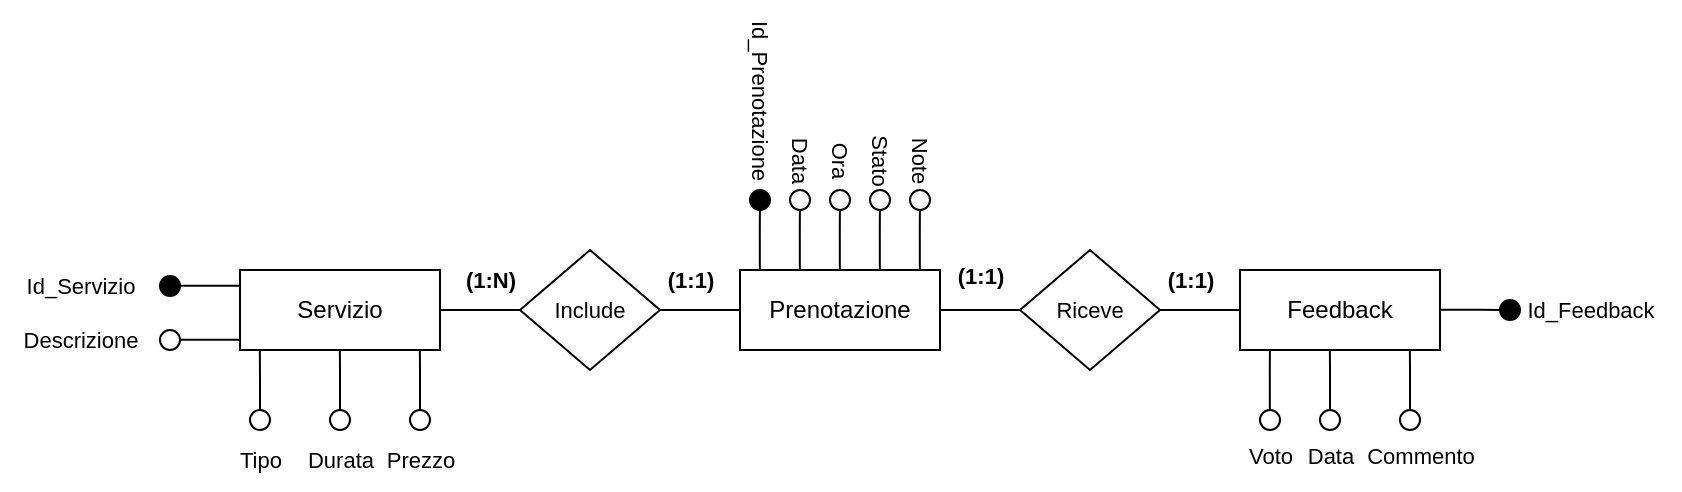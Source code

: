 <mxfile version="24.9.3">
  <diagram name="Page-1" id="EHbDZYoHjk3vQe8Ejhvv">
    <mxGraphModel dx="2882" dy="618" grid="1" gridSize="10" guides="1" tooltips="1" connect="1" arrows="1" fold="1" page="1" pageScale="1" pageWidth="850" pageHeight="1100" math="0" shadow="0">
      <root>
        <mxCell id="0" />
        <mxCell id="1" parent="0" />
        <mxCell id="3pYKi4AClHYdLQsbnEup-44" style="edgeStyle=orthogonalEdgeStyle;shape=connector;rounded=0;orthogonalLoop=1;jettySize=auto;html=1;exitX=0;exitY=0.25;exitDx=0;exitDy=0;strokeColor=default;align=center;verticalAlign=middle;fontFamily=Helvetica;fontSize=11;fontColor=default;labelBackgroundColor=default;endArrow=none;endFill=0;" parent="1" edge="1">
          <mxGeometry relative="1" as="geometry">
            <mxPoint x="-150" y="179.86" as="targetPoint" />
            <mxPoint x="-120" y="179.94" as="sourcePoint" />
            <Array as="points">
              <mxPoint x="-130" y="179.94" />
              <mxPoint x="-130" y="179.94" />
            </Array>
          </mxGeometry>
        </mxCell>
        <mxCell id="3pYKi4AClHYdLQsbnEup-40" value="" style="ellipse;whiteSpace=wrap;html=1;aspect=fixed;fontFamily=Helvetica;fontSize=11;fontColor=default;labelBackgroundColor=default;fillColor=#000000;" parent="1" vertex="1">
          <mxGeometry x="-120" y="175" width="10" height="10" as="geometry" />
        </mxCell>
        <mxCell id="3pYKi4AClHYdLQsbnEup-50" style="edgeStyle=orthogonalEdgeStyle;shape=connector;rounded=0;orthogonalLoop=1;jettySize=auto;html=1;strokeColor=default;align=center;verticalAlign=middle;fontFamily=Helvetica;fontSize=11;fontColor=default;labelBackgroundColor=default;endArrow=none;endFill=0;" parent="1" edge="1">
          <mxGeometry relative="1" as="geometry">
            <mxPoint x="-660.08" y="200" as="targetPoint" />
            <mxPoint x="-660" y="230" as="sourcePoint" />
            <Array as="points">
              <mxPoint x="-660.11" y="210" />
              <mxPoint x="-660.11" y="210" />
            </Array>
          </mxGeometry>
        </mxCell>
        <mxCell id="3pYKi4AClHYdLQsbnEup-51" value="" style="ellipse;whiteSpace=wrap;html=1;aspect=fixed;fontFamily=Helvetica;fontSize=11;fontColor=default;labelBackgroundColor=default;" parent="1" vertex="1">
          <mxGeometry x="-665" y="230" width="10" height="10" as="geometry" />
        </mxCell>
        <mxCell id="w57e7Wg-lAzXvRCn3wtH-1" style="edgeStyle=orthogonalEdgeStyle;rounded=0;orthogonalLoop=1;jettySize=auto;html=1;endArrow=none;endFill=0;" edge="1" parent="1" source="3pYKi4AClHYdLQsbnEup-126">
          <mxGeometry relative="1" as="geometry">
            <mxPoint x="-540" y="180" as="targetPoint" />
          </mxGeometry>
        </mxCell>
        <mxCell id="3pYKi4AClHYdLQsbnEup-126" value="Prenotazione" style="whiteSpace=wrap;html=1;align=center;" parent="1" vertex="1">
          <mxGeometry x="-500" y="160" width="100" height="40" as="geometry" />
        </mxCell>
        <mxCell id="w57e7Wg-lAzXvRCn3wtH-2" style="edgeStyle=orthogonalEdgeStyle;rounded=0;orthogonalLoop=1;jettySize=auto;html=1;endArrow=none;endFill=0;" edge="1" parent="1" source="3pYKi4AClHYdLQsbnEup-127">
          <mxGeometry relative="1" as="geometry">
            <mxPoint x="-650" y="180" as="targetPoint" />
          </mxGeometry>
        </mxCell>
        <mxCell id="3pYKi4AClHYdLQsbnEup-127" value="Include" style="shape=rhombus;perimeter=rhombusPerimeter;whiteSpace=wrap;html=1;align=center;fontFamily=Helvetica;fontSize=11;fontColor=default;labelBackgroundColor=default;" parent="1" vertex="1">
          <mxGeometry x="-610" y="150" width="70" height="60" as="geometry" />
        </mxCell>
        <mxCell id="3pYKi4AClHYdLQsbnEup-193" style="edgeStyle=orthogonalEdgeStyle;shape=connector;rounded=0;orthogonalLoop=1;jettySize=auto;html=1;strokeColor=default;align=center;verticalAlign=middle;fontFamily=Helvetica;fontSize=11;fontColor=default;labelBackgroundColor=default;endArrow=none;endFill=0;" parent="1" edge="1">
          <mxGeometry relative="1" as="geometry">
            <mxPoint x="-780" y="167.92" as="targetPoint" />
            <mxPoint x="-750" y="167.93" as="sourcePoint" />
          </mxGeometry>
        </mxCell>
        <mxCell id="3pYKi4AClHYdLQsbnEup-128" value="Servizio" style="whiteSpace=wrap;html=1;align=center;" parent="1" vertex="1">
          <mxGeometry x="-750" y="160" width="100" height="40" as="geometry" />
        </mxCell>
        <mxCell id="3pYKi4AClHYdLQsbnEup-180" style="edgeStyle=orthogonalEdgeStyle;shape=connector;rounded=0;orthogonalLoop=1;jettySize=auto;html=1;entryX=1;entryY=0.5;entryDx=0;entryDy=0;strokeColor=default;align=center;verticalAlign=middle;fontFamily=Helvetica;fontSize=11;fontColor=default;labelBackgroundColor=default;endArrow=none;endFill=0;" parent="1" source="3pYKi4AClHYdLQsbnEup-129" target="3pYKi4AClHYdLQsbnEup-131" edge="1">
          <mxGeometry relative="1" as="geometry" />
        </mxCell>
        <mxCell id="3pYKi4AClHYdLQsbnEup-129" value="Feedback" style="whiteSpace=wrap;html=1;align=center;" parent="1" vertex="1">
          <mxGeometry x="-250" y="160" width="100" height="40" as="geometry" />
        </mxCell>
        <mxCell id="3pYKi4AClHYdLQsbnEup-177" style="edgeStyle=orthogonalEdgeStyle;shape=connector;rounded=0;orthogonalLoop=1;jettySize=auto;html=1;entryX=1;entryY=0.5;entryDx=0;entryDy=0;strokeColor=default;align=center;verticalAlign=middle;fontFamily=Helvetica;fontSize=11;fontColor=default;labelBackgroundColor=default;endArrow=none;endFill=0;" parent="1" source="3pYKi4AClHYdLQsbnEup-131" target="3pYKi4AClHYdLQsbnEup-126" edge="1">
          <mxGeometry relative="1" as="geometry" />
        </mxCell>
        <mxCell id="3pYKi4AClHYdLQsbnEup-131" value="Riceve" style="shape=rhombus;perimeter=rhombusPerimeter;whiteSpace=wrap;html=1;align=center;fontFamily=Helvetica;fontSize=11;fontColor=default;labelBackgroundColor=default;" parent="1" vertex="1">
          <mxGeometry x="-360" y="150" width="70" height="60" as="geometry" />
        </mxCell>
        <mxCell id="3pYKi4AClHYdLQsbnEup-133" style="edgeStyle=orthogonalEdgeStyle;shape=connector;rounded=0;orthogonalLoop=1;jettySize=auto;html=1;exitX=0.25;exitY=0;exitDx=0;exitDy=0;strokeColor=default;align=center;verticalAlign=middle;fontFamily=Helvetica;fontSize=11;fontColor=default;labelBackgroundColor=default;endArrow=none;endFill=0;" parent="1" edge="1">
          <mxGeometry relative="1" as="geometry">
            <mxPoint x="-490.05" y="130" as="targetPoint" />
            <mxPoint x="-490.08" y="160" as="sourcePoint" />
            <Array as="points">
              <mxPoint x="-490.08" y="140" />
              <mxPoint x="-490.08" y="140" />
            </Array>
          </mxGeometry>
        </mxCell>
        <mxCell id="3pYKi4AClHYdLQsbnEup-135" style="edgeStyle=orthogonalEdgeStyle;shape=connector;rounded=0;orthogonalLoop=1;jettySize=auto;html=1;exitX=0.25;exitY=0;exitDx=0;exitDy=0;strokeColor=default;align=center;verticalAlign=middle;fontFamily=Helvetica;fontSize=11;fontColor=default;labelBackgroundColor=default;endArrow=none;endFill=0;" parent="1" edge="1">
          <mxGeometry relative="1" as="geometry">
            <mxPoint x="-470.05" y="130" as="targetPoint" />
            <mxPoint x="-470.08" y="160" as="sourcePoint" />
            <Array as="points">
              <mxPoint x="-470.08" y="140" />
              <mxPoint x="-470.08" y="140" />
            </Array>
          </mxGeometry>
        </mxCell>
        <mxCell id="3pYKi4AClHYdLQsbnEup-136" value="" style="ellipse;whiteSpace=wrap;html=1;aspect=fixed;fontFamily=Helvetica;fontSize=11;fontColor=default;labelBackgroundColor=default;" parent="1" vertex="1">
          <mxGeometry x="-475" y="120" width="10" height="10" as="geometry" />
        </mxCell>
        <mxCell id="3pYKi4AClHYdLQsbnEup-139" style="edgeStyle=orthogonalEdgeStyle;shape=connector;rounded=0;orthogonalLoop=1;jettySize=auto;html=1;exitX=0.25;exitY=0;exitDx=0;exitDy=0;strokeColor=default;align=center;verticalAlign=middle;fontFamily=Helvetica;fontSize=11;fontColor=default;labelBackgroundColor=default;endArrow=none;endFill=0;" parent="1" edge="1">
          <mxGeometry relative="1" as="geometry">
            <mxPoint x="-450.05" y="130" as="targetPoint" />
            <mxPoint x="-450.08" y="160" as="sourcePoint" />
            <Array as="points">
              <mxPoint x="-450.08" y="140" />
              <mxPoint x="-450.08" y="140" />
            </Array>
          </mxGeometry>
        </mxCell>
        <mxCell id="3pYKi4AClHYdLQsbnEup-140" value="" style="ellipse;whiteSpace=wrap;html=1;aspect=fixed;fontFamily=Helvetica;fontSize=11;fontColor=default;labelBackgroundColor=default;" parent="1" vertex="1">
          <mxGeometry x="-455" y="120" width="10" height="10" as="geometry" />
        </mxCell>
        <mxCell id="3pYKi4AClHYdLQsbnEup-142" value="" style="ellipse;whiteSpace=wrap;html=1;aspect=fixed;fontFamily=Helvetica;fontSize=11;fontColor=default;labelBackgroundColor=default;fillColor=#000000;" parent="1" vertex="1">
          <mxGeometry x="-495" y="120" width="10" height="10" as="geometry" />
        </mxCell>
        <mxCell id="3pYKi4AClHYdLQsbnEup-143" value="Id_Prenotazione" style="text;html=1;align=center;verticalAlign=middle;resizable=0;points=[];autosize=1;strokeColor=none;fillColor=none;fontFamily=Helvetica;fontSize=11;fontColor=default;labelBackgroundColor=default;rotation=90;" parent="1" vertex="1">
          <mxGeometry x="-540" y="60" width="100" height="30" as="geometry" />
        </mxCell>
        <mxCell id="3pYKi4AClHYdLQsbnEup-144" value="Data" style="text;html=1;align=center;verticalAlign=middle;resizable=0;points=[];autosize=1;strokeColor=none;fillColor=none;fontFamily=Helvetica;fontSize=11;fontColor=default;labelBackgroundColor=default;rotation=90;" parent="1" vertex="1">
          <mxGeometry x="-495" y="90" width="50" height="30" as="geometry" />
        </mxCell>
        <mxCell id="3pYKi4AClHYdLQsbnEup-145" value="Ora" style="text;html=1;align=center;verticalAlign=middle;resizable=0;points=[];autosize=1;strokeColor=none;fillColor=none;fontFamily=Helvetica;fontSize=11;fontColor=default;labelBackgroundColor=default;rotation=90;" parent="1" vertex="1">
          <mxGeometry x="-470" y="90" width="40" height="30" as="geometry" />
        </mxCell>
        <mxCell id="3pYKi4AClHYdLQsbnEup-150" style="edgeStyle=orthogonalEdgeStyle;shape=connector;rounded=0;orthogonalLoop=1;jettySize=auto;html=1;exitX=0.25;exitY=0;exitDx=0;exitDy=0;strokeColor=default;align=center;verticalAlign=middle;fontFamily=Helvetica;fontSize=11;fontColor=default;labelBackgroundColor=default;endArrow=none;endFill=0;" parent="1" edge="1">
          <mxGeometry relative="1" as="geometry">
            <mxPoint x="-430.05" y="130" as="targetPoint" />
            <mxPoint x="-430.08" y="160" as="sourcePoint" />
            <Array as="points">
              <mxPoint x="-430.08" y="140" />
              <mxPoint x="-430.08" y="140" />
            </Array>
          </mxGeometry>
        </mxCell>
        <mxCell id="3pYKi4AClHYdLQsbnEup-151" value="" style="ellipse;whiteSpace=wrap;html=1;aspect=fixed;fontFamily=Helvetica;fontSize=11;fontColor=default;labelBackgroundColor=default;" parent="1" vertex="1">
          <mxGeometry x="-435" y="120" width="10" height="10" as="geometry" />
        </mxCell>
        <mxCell id="3pYKi4AClHYdLQsbnEup-152" value="Stato" style="text;html=1;align=center;verticalAlign=middle;resizable=0;points=[];autosize=1;strokeColor=none;fillColor=none;fontFamily=Helvetica;fontSize=11;fontColor=default;labelBackgroundColor=default;rotation=90;" parent="1" vertex="1">
          <mxGeometry x="-455" y="90" width="50" height="30" as="geometry" />
        </mxCell>
        <mxCell id="3pYKi4AClHYdLQsbnEup-153" style="edgeStyle=orthogonalEdgeStyle;shape=connector;rounded=0;orthogonalLoop=1;jettySize=auto;html=1;exitX=0.25;exitY=0;exitDx=0;exitDy=0;strokeColor=default;align=center;verticalAlign=middle;fontFamily=Helvetica;fontSize=11;fontColor=default;labelBackgroundColor=default;endArrow=none;endFill=0;" parent="1" edge="1">
          <mxGeometry relative="1" as="geometry">
            <mxPoint x="-410.05" y="130" as="targetPoint" />
            <mxPoint x="-410.08" y="160" as="sourcePoint" />
            <Array as="points">
              <mxPoint x="-410.08" y="140" />
              <mxPoint x="-410.08" y="140" />
            </Array>
          </mxGeometry>
        </mxCell>
        <mxCell id="3pYKi4AClHYdLQsbnEup-154" value="" style="ellipse;whiteSpace=wrap;html=1;aspect=fixed;fontFamily=Helvetica;fontSize=11;fontColor=default;labelBackgroundColor=default;" parent="1" vertex="1">
          <mxGeometry x="-415" y="120" width="10" height="10" as="geometry" />
        </mxCell>
        <mxCell id="3pYKi4AClHYdLQsbnEup-155" value="Note" style="text;html=1;align=center;verticalAlign=middle;resizable=0;points=[];autosize=1;strokeColor=none;fillColor=none;fontFamily=Helvetica;fontSize=11;fontColor=default;labelBackgroundColor=default;rotation=90;" parent="1" vertex="1">
          <mxGeometry x="-435" y="90" width="50" height="30" as="geometry" />
        </mxCell>
        <mxCell id="3pYKi4AClHYdLQsbnEup-183" style="edgeStyle=orthogonalEdgeStyle;shape=connector;rounded=0;orthogonalLoop=1;jettySize=auto;html=1;strokeColor=default;align=center;verticalAlign=middle;fontFamily=Helvetica;fontSize=11;fontColor=default;labelBackgroundColor=default;endArrow=none;endFill=0;" parent="1" edge="1">
          <mxGeometry relative="1" as="geometry">
            <mxPoint x="-740.08" y="200" as="targetPoint" />
            <mxPoint x="-740" y="230" as="sourcePoint" />
            <Array as="points">
              <mxPoint x="-740.11" y="217" />
              <mxPoint x="-740.11" y="217" />
            </Array>
          </mxGeometry>
        </mxCell>
        <mxCell id="3pYKi4AClHYdLQsbnEup-184" value="" style="ellipse;whiteSpace=wrap;html=1;aspect=fixed;fontFamily=Helvetica;fontSize=11;fontColor=default;labelBackgroundColor=default;fillColor=#000000;" parent="1" vertex="1">
          <mxGeometry x="-790" y="163" width="10" height="10" as="geometry" />
        </mxCell>
        <mxCell id="3pYKi4AClHYdLQsbnEup-185" value="Id_Servizio" style="text;html=1;align=center;verticalAlign=middle;resizable=0;points=[];autosize=1;strokeColor=none;fillColor=none;fontFamily=Helvetica;fontSize=11;fontColor=default;labelBackgroundColor=default;" parent="1" vertex="1">
          <mxGeometry x="-870" y="153" width="80" height="30" as="geometry" />
        </mxCell>
        <mxCell id="3pYKi4AClHYdLQsbnEup-186" value="Tipo" style="text;html=1;align=center;verticalAlign=middle;resizable=0;points=[];autosize=1;strokeColor=none;fillColor=none;fontFamily=Helvetica;fontSize=11;fontColor=default;labelBackgroundColor=default;" parent="1" vertex="1">
          <mxGeometry x="-760" y="240" width="40" height="30" as="geometry" />
        </mxCell>
        <mxCell id="3pYKi4AClHYdLQsbnEup-191" style="edgeStyle=orthogonalEdgeStyle;shape=connector;rounded=0;orthogonalLoop=1;jettySize=auto;html=1;strokeColor=default;align=center;verticalAlign=middle;fontFamily=Helvetica;fontSize=11;fontColor=default;labelBackgroundColor=default;endArrow=none;endFill=0;" parent="1" edge="1">
          <mxGeometry relative="1" as="geometry">
            <mxPoint x="-700.08" y="200" as="targetPoint" />
            <mxPoint x="-700" y="230" as="sourcePoint" />
            <Array as="points">
              <mxPoint x="-700.11" y="210" />
              <mxPoint x="-700.11" y="210" />
            </Array>
          </mxGeometry>
        </mxCell>
        <mxCell id="3pYKi4AClHYdLQsbnEup-192" value="" style="ellipse;whiteSpace=wrap;html=1;aspect=fixed;fontFamily=Helvetica;fontSize=11;fontColor=default;labelBackgroundColor=default;" parent="1" vertex="1">
          <mxGeometry x="-705" y="230" width="10" height="10" as="geometry" />
        </mxCell>
        <mxCell id="3pYKi4AClHYdLQsbnEup-194" value="" style="ellipse;whiteSpace=wrap;html=1;aspect=fixed;fontFamily=Helvetica;fontSize=11;fontColor=default;labelBackgroundColor=default;" parent="1" vertex="1">
          <mxGeometry x="-745" y="230" width="10" height="10" as="geometry" />
        </mxCell>
        <mxCell id="3pYKi4AClHYdLQsbnEup-195" value="Durata" style="text;html=1;align=center;verticalAlign=middle;resizable=0;points=[];autosize=1;strokeColor=none;fillColor=none;fontFamily=Helvetica;fontSize=11;fontColor=default;labelBackgroundColor=default;" parent="1" vertex="1">
          <mxGeometry x="-730" y="240" width="60" height="30" as="geometry" />
        </mxCell>
        <mxCell id="3pYKi4AClHYdLQsbnEup-196" value="Prezzo" style="text;html=1;align=center;verticalAlign=middle;resizable=0;points=[];autosize=1;strokeColor=none;fillColor=none;fontFamily=Helvetica;fontSize=11;fontColor=default;labelBackgroundColor=default;" parent="1" vertex="1">
          <mxGeometry x="-690" y="240" width="60" height="30" as="geometry" />
        </mxCell>
        <mxCell id="3pYKi4AClHYdLQsbnEup-197" style="edgeStyle=orthogonalEdgeStyle;shape=connector;rounded=0;orthogonalLoop=1;jettySize=auto;html=1;strokeColor=default;align=center;verticalAlign=middle;fontFamily=Helvetica;fontSize=11;fontColor=default;labelBackgroundColor=default;endArrow=none;endFill=0;" parent="1" edge="1">
          <mxGeometry relative="1" as="geometry">
            <mxPoint x="-780" y="194.92" as="targetPoint" />
            <mxPoint x="-750" y="194.92" as="sourcePoint" />
          </mxGeometry>
        </mxCell>
        <mxCell id="3pYKi4AClHYdLQsbnEup-198" value="" style="ellipse;whiteSpace=wrap;html=1;aspect=fixed;fontFamily=Helvetica;fontSize=11;fontColor=default;labelBackgroundColor=default;" parent="1" vertex="1">
          <mxGeometry x="-790" y="190" width="10" height="10" as="geometry" />
        </mxCell>
        <mxCell id="3pYKi4AClHYdLQsbnEup-199" value="Descrizione" style="text;html=1;align=center;verticalAlign=middle;resizable=0;points=[];autosize=1;strokeColor=none;fillColor=none;fontFamily=Helvetica;fontSize=11;fontColor=default;labelBackgroundColor=default;" parent="1" vertex="1">
          <mxGeometry x="-870" y="180" width="80" height="30" as="geometry" />
        </mxCell>
        <mxCell id="3pYKi4AClHYdLQsbnEup-202" style="edgeStyle=orthogonalEdgeStyle;shape=connector;rounded=0;orthogonalLoop=1;jettySize=auto;html=1;exitX=0.25;exitY=0;exitDx=0;exitDy=0;strokeColor=default;align=center;verticalAlign=middle;fontFamily=Helvetica;fontSize=11;fontColor=default;labelBackgroundColor=default;endArrow=none;endFill=0;" parent="1" edge="1">
          <mxGeometry relative="1" as="geometry">
            <mxPoint x="-235.04" y="200" as="targetPoint" />
            <mxPoint x="-235.07" y="230" as="sourcePoint" />
            <Array as="points">
              <mxPoint x="-235.09" y="210" />
              <mxPoint x="-235.09" y="210" />
            </Array>
          </mxGeometry>
        </mxCell>
        <mxCell id="3pYKi4AClHYdLQsbnEup-204" value="Id_Feedback" style="text;html=1;align=center;verticalAlign=middle;resizable=0;points=[];autosize=1;strokeColor=none;fillColor=none;fontFamily=Helvetica;fontSize=11;fontColor=default;labelBackgroundColor=default;" parent="1" vertex="1">
          <mxGeometry x="-120" y="165" width="90" height="30" as="geometry" />
        </mxCell>
        <mxCell id="3pYKi4AClHYdLQsbnEup-205" style="edgeStyle=orthogonalEdgeStyle;shape=connector;rounded=0;orthogonalLoop=1;jettySize=auto;html=1;strokeColor=default;align=center;verticalAlign=middle;fontFamily=Helvetica;fontSize=11;fontColor=default;labelBackgroundColor=default;endArrow=none;endFill=0;exitX=0.5;exitY=0;exitDx=0;exitDy=0;" parent="1" source="3pYKi4AClHYdLQsbnEup-206" edge="1">
          <mxGeometry relative="1" as="geometry">
            <mxPoint x="-205.06" y="200" as="targetPoint" />
            <mxPoint x="-204.98" y="227" as="sourcePoint" />
            <Array as="points">
              <mxPoint x="-205" y="210" />
              <mxPoint x="-205" y="210" />
            </Array>
          </mxGeometry>
        </mxCell>
        <mxCell id="3pYKi4AClHYdLQsbnEup-206" value="" style="ellipse;whiteSpace=wrap;html=1;aspect=fixed;fontFamily=Helvetica;fontSize=11;fontColor=default;labelBackgroundColor=default;" parent="1" vertex="1">
          <mxGeometry x="-210" y="230" width="10" height="10" as="geometry" />
        </mxCell>
        <mxCell id="3pYKi4AClHYdLQsbnEup-208" style="edgeStyle=orthogonalEdgeStyle;shape=connector;rounded=0;orthogonalLoop=1;jettySize=auto;html=1;strokeColor=default;align=center;verticalAlign=middle;fontFamily=Helvetica;fontSize=11;fontColor=default;labelBackgroundColor=default;endArrow=none;endFill=0;exitX=0.5;exitY=0;exitDx=0;exitDy=0;" parent="1" source="3pYKi4AClHYdLQsbnEup-209" edge="1">
          <mxGeometry relative="1" as="geometry">
            <mxPoint x="-165.06" y="200" as="targetPoint" />
            <mxPoint x="-164.98" y="227" as="sourcePoint" />
            <Array as="points">
              <mxPoint x="-165" y="210" />
              <mxPoint x="-165" y="210" />
            </Array>
          </mxGeometry>
        </mxCell>
        <mxCell id="3pYKi4AClHYdLQsbnEup-209" value="" style="ellipse;whiteSpace=wrap;html=1;aspect=fixed;fontFamily=Helvetica;fontSize=11;fontColor=default;labelBackgroundColor=default;" parent="1" vertex="1">
          <mxGeometry x="-170" y="230" width="10" height="10" as="geometry" />
        </mxCell>
        <mxCell id="3pYKi4AClHYdLQsbnEup-210" value="Commento" style="text;html=1;align=center;verticalAlign=middle;resizable=0;points=[];autosize=1;strokeColor=none;fillColor=none;fontFamily=Helvetica;fontSize=11;fontColor=default;labelBackgroundColor=default;" parent="1" vertex="1">
          <mxGeometry x="-200" y="238" width="80" height="30" as="geometry" />
        </mxCell>
        <mxCell id="3pYKi4AClHYdLQsbnEup-212" value="Data" style="text;html=1;align=center;verticalAlign=middle;resizable=0;points=[];autosize=1;strokeColor=none;fillColor=none;fontFamily=Helvetica;fontSize=11;fontColor=default;labelBackgroundColor=default;" parent="1" vertex="1">
          <mxGeometry x="-230" y="238" width="50" height="30" as="geometry" />
        </mxCell>
        <mxCell id="3pYKi4AClHYdLQsbnEup-213" value="" style="ellipse;whiteSpace=wrap;html=1;aspect=fixed;fontFamily=Helvetica;fontSize=11;fontColor=default;labelBackgroundColor=default;" parent="1" vertex="1">
          <mxGeometry x="-240" y="230" width="10" height="10" as="geometry" />
        </mxCell>
        <mxCell id="3pYKi4AClHYdLQsbnEup-214" value="Voto" style="text;html=1;align=center;verticalAlign=middle;resizable=0;points=[];autosize=1;strokeColor=none;fillColor=none;fontFamily=Helvetica;fontSize=11;fontColor=default;labelBackgroundColor=default;" parent="1" vertex="1">
          <mxGeometry x="-260" y="238" width="50" height="30" as="geometry" />
        </mxCell>
        <mxCell id="3pYKi4AClHYdLQsbnEup-217" value="(1:1)" style="text;html=1;align=center;verticalAlign=middle;resizable=0;points=[];autosize=1;strokeColor=none;fillColor=none;fontFamily=Helvetica;fontSize=11;fontColor=default;labelBackgroundColor=default;fontStyle=1" parent="1" vertex="1">
          <mxGeometry x="-405" y="148" width="50" height="30" as="geometry" />
        </mxCell>
        <mxCell id="3pYKi4AClHYdLQsbnEup-218" value="(1:1)" style="text;html=1;align=center;verticalAlign=middle;resizable=0;points=[];autosize=1;strokeColor=none;fillColor=none;fontFamily=Helvetica;fontSize=11;fontColor=default;labelBackgroundColor=default;fontStyle=1" parent="1" vertex="1">
          <mxGeometry x="-300" y="150" width="50" height="30" as="geometry" />
        </mxCell>
        <mxCell id="3pYKi4AClHYdLQsbnEup-219" value="(1:1)" style="text;html=1;align=center;verticalAlign=middle;resizable=0;points=[];autosize=1;strokeColor=none;fillColor=none;fontFamily=Helvetica;fontSize=11;fontColor=default;labelBackgroundColor=default;fontStyle=1" parent="1" vertex="1">
          <mxGeometry x="-550" y="150" width="50" height="30" as="geometry" />
        </mxCell>
        <mxCell id="3pYKi4AClHYdLQsbnEup-220" value="(1:N)" style="text;html=1;align=center;verticalAlign=middle;resizable=0;points=[];autosize=1;strokeColor=none;fillColor=none;fontFamily=Helvetica;fontSize=11;fontColor=default;labelBackgroundColor=default;fontStyle=1" parent="1" vertex="1">
          <mxGeometry x="-650" y="150" width="50" height="30" as="geometry" />
        </mxCell>
      </root>
    </mxGraphModel>
  </diagram>
</mxfile>
